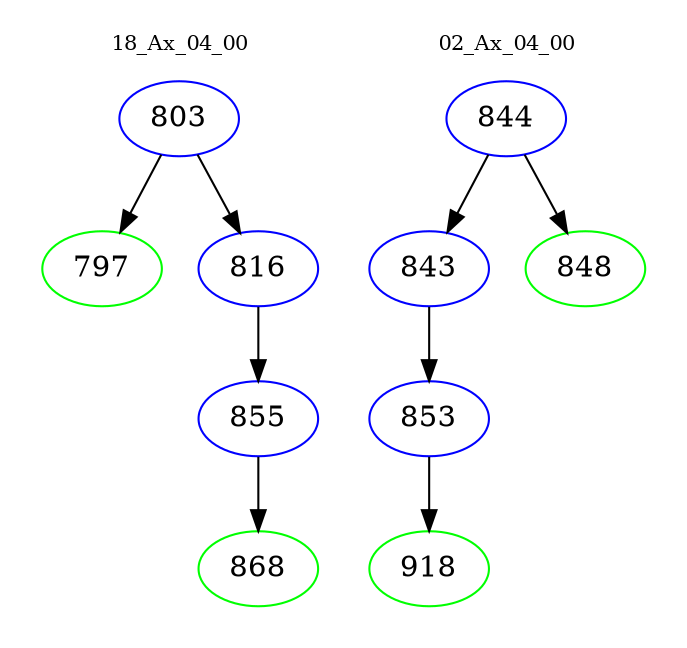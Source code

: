digraph{
subgraph cluster_0 {
color = white
label = "18_Ax_04_00";
fontsize=10;
T0_803 [label="803", color="blue"]
T0_803 -> T0_797 [color="black"]
T0_797 [label="797", color="green"]
T0_803 -> T0_816 [color="black"]
T0_816 [label="816", color="blue"]
T0_816 -> T0_855 [color="black"]
T0_855 [label="855", color="blue"]
T0_855 -> T0_868 [color="black"]
T0_868 [label="868", color="green"]
}
subgraph cluster_1 {
color = white
label = "02_Ax_04_00";
fontsize=10;
T1_844 [label="844", color="blue"]
T1_844 -> T1_843 [color="black"]
T1_843 [label="843", color="blue"]
T1_843 -> T1_853 [color="black"]
T1_853 [label="853", color="blue"]
T1_853 -> T1_918 [color="black"]
T1_918 [label="918", color="green"]
T1_844 -> T1_848 [color="black"]
T1_848 [label="848", color="green"]
}
}
